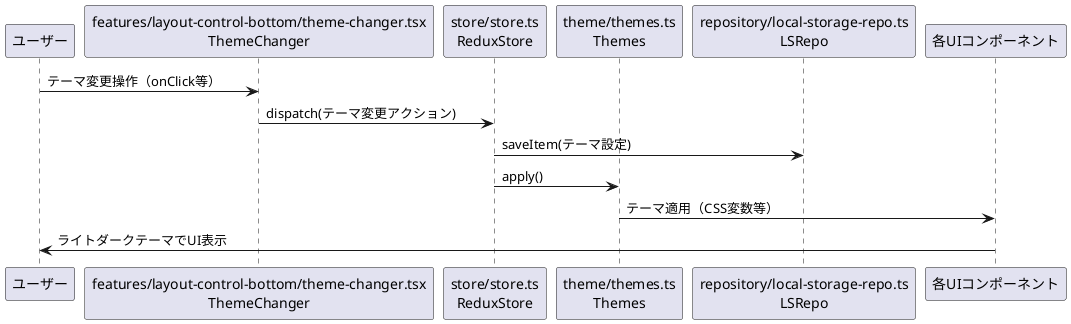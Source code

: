 ' ライトダークテーマ変更フロー
' 基点：src/theme/
' 概要：ユーザーがライトダークテーマを変更してからUIに反映されるまでの流れ
@startuml
participant User as "ユーザー"
participant ThemeButton as "features/layout-control-bottom/theme-changer.tsx\nThemeChanger"
participant Store as "store/store.ts\nReduxStore"
participant Theme as "theme/themes.ts\nThemes"
participant LocalStorage as "repository/local-storage-repo.ts\nLSRepo"
participant UI as "各UIコンポーネント"

User -> ThemeButton: テーマ変更操作（onClick等）
ThemeButton -> Store: dispatch(テーマ変更アクション)
Store -> LocalStorage: saveItem(テーマ設定)
Store -> Theme: apply()
Theme -> UI: テーマ適用（CSS変数等）
UI -> User: ライトダークテーマでUI表示
@enduml 